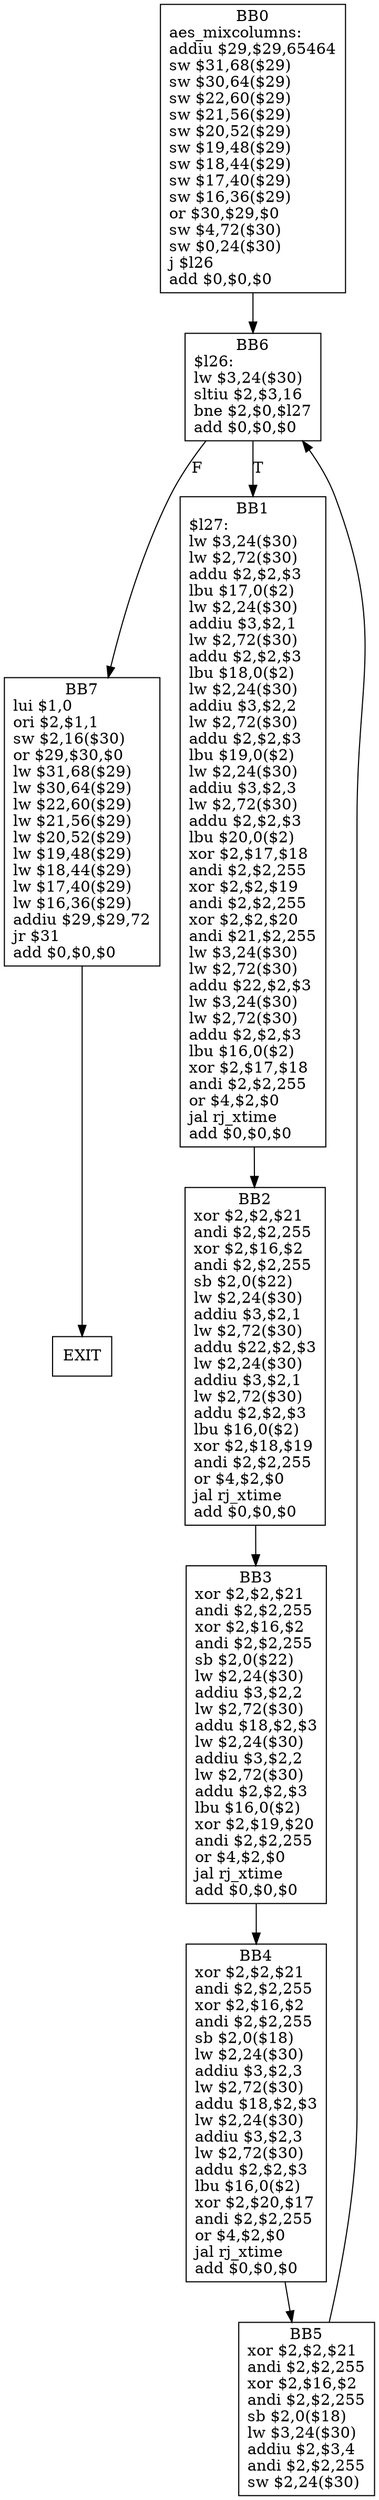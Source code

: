 digraph G1 {
node [shape = box];
BB0 [label = "BB0\naes_mixcolumns:\laddiu $29,$29,65464\lsw $31,68($29)\lsw $30,64($29)\lsw $22,60($29)\lsw $21,56($29)\lsw $20,52($29)\lsw $19,48($29)\lsw $18,44($29)\lsw $17,40($29)\lsw $16,36($29)\lor $30,$29,$0\lsw $4,72($30)\lsw $0,24($30)\lj $l26\ladd $0,$0,$0\l"] ;
BB0 -> BB6 [style = filled, label = ""];
BB6 [label = "BB6\n$l26:\llw $3,24($30)\lsltiu $2,$3,16\lbne $2,$0,$l27\ladd $0,$0,$0\l"] ;
BB6 -> BB7 [style = filled, label = "F"];
BB6 -> BB1[style = filled, label = "T"];
BB7 [label = "BB7\nlui $1,0\lori $2,$1,1\lsw $2,16($30)\lor $29,$30,$0\llw $31,68($29)\llw $30,64($29)\llw $22,60($29)\llw $21,56($29)\llw $20,52($29)\llw $19,48($29)\llw $18,44($29)\llw $17,40($29)\llw $16,36($29)\laddiu $29,$29,72\ljr $31\ladd $0,$0,$0\l"] ;
BB7 -> EXIT  [style = filled, label = ""];
BB1 [label = "BB1\n$l27:\llw $3,24($30)\llw $2,72($30)\laddu $2,$2,$3\llbu $17,0($2)\llw $2,24($30)\laddiu $3,$2,1\llw $2,72($30)\laddu $2,$2,$3\llbu $18,0($2)\llw $2,24($30)\laddiu $3,$2,2\llw $2,72($30)\laddu $2,$2,$3\llbu $19,0($2)\llw $2,24($30)\laddiu $3,$2,3\llw $2,72($30)\laddu $2,$2,$3\llbu $20,0($2)\lxor $2,$17,$18\landi $2,$2,255\lxor $2,$2,$19\landi $2,$2,255\lxor $2,$2,$20\landi $21,$2,255\llw $3,24($30)\llw $2,72($30)\laddu $22,$2,$3\llw $3,24($30)\llw $2,72($30)\laddu $2,$2,$3\llbu $16,0($2)\lxor $2,$17,$18\landi $2,$2,255\lor $4,$2,$0\ljal rj_xtime\ladd $0,$0,$0\l"] ;
BB1 -> BB2 [style = filled, label = ""];
BB2 [label = "BB2\nxor $2,$2,$21\landi $2,$2,255\lxor $2,$16,$2\landi $2,$2,255\lsb $2,0($22)\llw $2,24($30)\laddiu $3,$2,1\llw $2,72($30)\laddu $22,$2,$3\llw $2,24($30)\laddiu $3,$2,1\llw $2,72($30)\laddu $2,$2,$3\llbu $16,0($2)\lxor $2,$18,$19\landi $2,$2,255\lor $4,$2,$0\ljal rj_xtime\ladd $0,$0,$0\l"] ;
BB2 -> BB3 [style = filled, label = ""];
BB3 [label = "BB3\nxor $2,$2,$21\landi $2,$2,255\lxor $2,$16,$2\landi $2,$2,255\lsb $2,0($22)\llw $2,24($30)\laddiu $3,$2,2\llw $2,72($30)\laddu $18,$2,$3\llw $2,24($30)\laddiu $3,$2,2\llw $2,72($30)\laddu $2,$2,$3\llbu $16,0($2)\lxor $2,$19,$20\landi $2,$2,255\lor $4,$2,$0\ljal rj_xtime\ladd $0,$0,$0\l"] ;
BB3 -> BB4 [style = filled, label = ""];
BB4 [label = "BB4\nxor $2,$2,$21\landi $2,$2,255\lxor $2,$16,$2\landi $2,$2,255\lsb $2,0($18)\llw $2,24($30)\laddiu $3,$2,3\llw $2,72($30)\laddu $18,$2,$3\llw $2,24($30)\laddiu $3,$2,3\llw $2,72($30)\laddu $2,$2,$3\llbu $16,0($2)\lxor $2,$20,$17\landi $2,$2,255\lor $4,$2,$0\ljal rj_xtime\ladd $0,$0,$0\l"] ;
BB4 -> BB5 [style = filled, label = ""];
BB5 [label = "BB5\nxor $2,$2,$21\landi $2,$2,255\lxor $2,$16,$2\landi $2,$2,255\lsb $2,0($18)\llw $3,24($30)\laddiu $2,$3,4\landi $2,$2,255\lsw $2,24($30)\l"] ;
BB5 -> BB6 [style = filled, label = ""];
}
